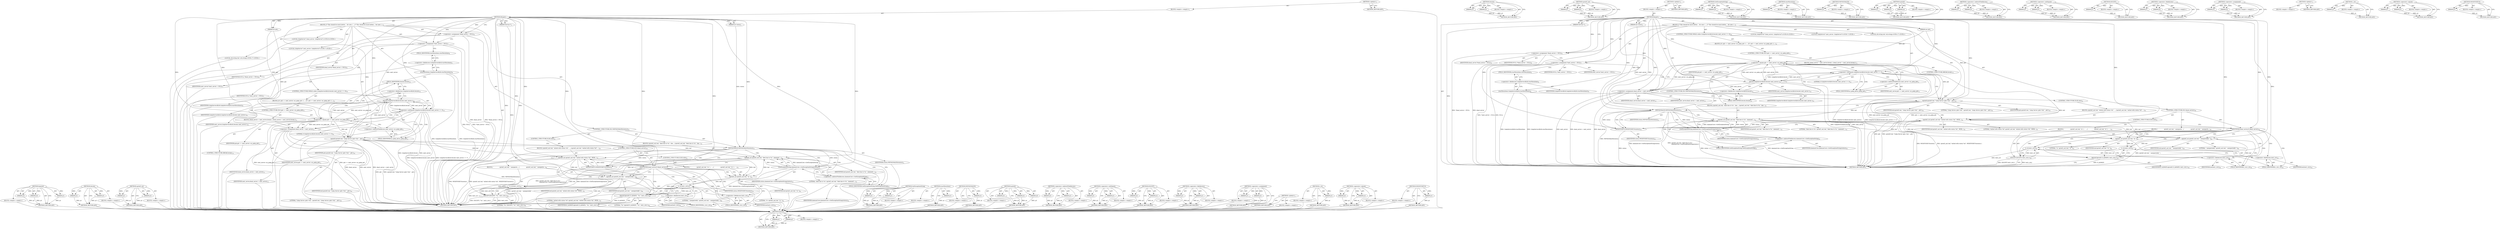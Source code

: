 digraph "WEXITSTATUS" {
vulnerable_188 [label=<(METHOD,dprintf)>];
vulnerable_189 [label=<(PARAM,p1)>];
vulnerable_190 [label=<(PARAM,p2)>];
vulnerable_191 [label=<(BLOCK,&lt;empty&gt;,&lt;empty&gt;)>];
vulnerable_192 [label=<(METHOD_RETURN,ANY)>];
vulnerable_141 [label=<(METHOD,iterate)>];
vulnerable_142 [label=<(PARAM,p1)>];
vulnerable_143 [label=<(PARAM,p2)>];
vulnerable_144 [label=<(BLOCK,&lt;empty&gt;,&lt;empty&gt;)>];
vulnerable_145 [label=<(METHOD_RETURN,ANY)>];
vulnerable_166 [label=<(METHOD,sprintf_cat)>];
vulnerable_167 [label=<(PARAM,p1)>];
vulnerable_168 [label=<(PARAM,p2)>];
vulnerable_169 [label=<(BLOCK,&lt;empty&gt;,&lt;empty&gt;)>];
vulnerable_170 [label=<(METHOD_RETURN,ANY)>];
vulnerable_6 [label=<(METHOD,&lt;global&gt;)<SUB>1</SUB>>];
vulnerable_7 [label=<(BLOCK,&lt;empty&gt;,&lt;empty&gt;)<SUB>1</SUB>>];
vulnerable_8 [label=<(METHOD,Reaper)<SUB>1</SUB>>];
vulnerable_9 [label=<(PARAM,Service *)<SUB>1</SUB>>];
vulnerable_10 [label=<(PARAM,int pid)<SUB>1</SUB>>];
vulnerable_11 [label=<(PARAM,int status)<SUB>1</SUB>>];
vulnerable_12 [label=<(BLOCK,{
	/* This should be much better.... for now, i...,{
	/* This should be much better.... for now, i...)<SUB>2</SUB>>];
vulnerable_13 [label="<(LOCAL,GahpServer* dead_server: GahpServer*)<SUB>6</SUB>>"];
vulnerable_14 [label=<(&lt;operator&gt;.assignment,*dead_server = NULL)<SUB>6</SUB>>];
vulnerable_15 [label=<(IDENTIFIER,dead_server,*dead_server = NULL)<SUB>6</SUB>>];
vulnerable_16 [label=<(IDENTIFIER,NULL,*dead_server = NULL)<SUB>6</SUB>>];
vulnerable_17 [label="<(LOCAL,GahpServer* next_server: GahpServer*)<SUB>7</SUB>>"];
vulnerable_18 [label=<(&lt;operator&gt;.assignment,*next_server = NULL)<SUB>7</SUB>>];
vulnerable_19 [label=<(IDENTIFIER,next_server,*next_server = NULL)<SUB>7</SUB>>];
vulnerable_20 [label=<(IDENTIFIER,NULL,*next_server = NULL)<SUB>7</SUB>>];
vulnerable_21 [label=<(startIterations,GahpServersById.startIterations())<SUB>9</SUB>>];
vulnerable_22 [label=<(&lt;operator&gt;.fieldAccess,GahpServersById.startIterations)<SUB>9</SUB>>];
vulnerable_23 [label=<(IDENTIFIER,GahpServersById,GahpServersById.startIterations())<SUB>9</SUB>>];
vulnerable_24 [label=<(FIELD_IDENTIFIER,startIterations,startIterations)<SUB>9</SUB>>];
vulnerable_25 [label=<(CONTROL_STRUCTURE,WHILE,while (GahpServersById.iterate( next_server ) != 0))<SUB>10</SUB>>];
vulnerable_26 [label=<(&lt;operator&gt;.notEquals,GahpServersById.iterate( next_server ) != 0)<SUB>10</SUB>>];
vulnerable_27 [label=<(iterate,GahpServersById.iterate( next_server ))<SUB>10</SUB>>];
vulnerable_28 [label=<(&lt;operator&gt;.fieldAccess,GahpServersById.iterate)<SUB>10</SUB>>];
vulnerable_29 [label=<(IDENTIFIER,GahpServersById,GahpServersById.iterate( next_server ))<SUB>10</SUB>>];
vulnerable_30 [label=<(FIELD_IDENTIFIER,iterate,iterate)<SUB>10</SUB>>];
vulnerable_31 [label=<(IDENTIFIER,next_server,GahpServersById.iterate( next_server ))<SUB>10</SUB>>];
vulnerable_32 [label=<(LITERAL,0,GahpServersById.iterate( next_server ) != 0)<SUB>10</SUB>>];
vulnerable_33 [label=<(BLOCK,{
		if ( pid == next_server-&gt;m_gahp_pid ) {
			...,{
		if ( pid == next_server-&gt;m_gahp_pid ) {
			...)<SUB>10</SUB>>];
vulnerable_34 [label=<(CONTROL_STRUCTURE,IF,if (pid == next_server-&gt;m_gahp_pid))<SUB>11</SUB>>];
vulnerable_35 [label=<(&lt;operator&gt;.equals,pid == next_server-&gt;m_gahp_pid)<SUB>11</SUB>>];
vulnerable_36 [label=<(IDENTIFIER,pid,pid == next_server-&gt;m_gahp_pid)<SUB>11</SUB>>];
vulnerable_37 [label=<(&lt;operator&gt;.indirectFieldAccess,next_server-&gt;m_gahp_pid)<SUB>11</SUB>>];
vulnerable_38 [label=<(IDENTIFIER,next_server,pid == next_server-&gt;m_gahp_pid)<SUB>11</SUB>>];
vulnerable_39 [label=<(FIELD_IDENTIFIER,m_gahp_pid,m_gahp_pid)<SUB>11</SUB>>];
vulnerable_40 [label=<(BLOCK,{
			dead_server = next_server;
			break;
		},{
			dead_server = next_server;
			break;
		})<SUB>11</SUB>>];
vulnerable_41 [label=<(&lt;operator&gt;.assignment,dead_server = next_server)<SUB>12</SUB>>];
vulnerable_42 [label=<(IDENTIFIER,dead_server,dead_server = next_server)<SUB>12</SUB>>];
vulnerable_43 [label=<(IDENTIFIER,next_server,dead_server = next_server)<SUB>12</SUB>>];
vulnerable_44 [label=<(CONTROL_STRUCTURE,BREAK,break;)<SUB>13</SUB>>];
vulnerable_45 [label="<(LOCAL,std.string buf: std.string)<SUB>17</SUB>>"];
vulnerable_46 [label=<(sprintf,sprintf( buf, &quot;Gahp Server (pid=%d) &quot;, pid ))<SUB>19</SUB>>];
vulnerable_47 [label=<(IDENTIFIER,buf,sprintf( buf, &quot;Gahp Server (pid=%d) &quot;, pid ))<SUB>19</SUB>>];
vulnerable_48 [label=<(LITERAL,&quot;Gahp Server (pid=%d) &quot;,sprintf( buf, &quot;Gahp Server (pid=%d) &quot;, pid ))<SUB>19</SUB>>];
vulnerable_49 [label=<(IDENTIFIER,pid,sprintf( buf, &quot;Gahp Server (pid=%d) &quot;, pid ))<SUB>19</SUB>>];
vulnerable_50 [label=<(CONTROL_STRUCTURE,IF,if (WIFSIGNALED(status)))<SUB>21</SUB>>];
vulnerable_51 [label=<(WIFSIGNALED,WIFSIGNALED(status))<SUB>21</SUB>>];
vulnerable_52 [label=<(IDENTIFIER,status,WIFSIGNALED(status))<SUB>21</SUB>>];
vulnerable_53 [label=<(BLOCK,{
		sprintf_cat( buf, &quot;died due to %s&quot;, 
			dae...,{
		sprintf_cat( buf, &quot;died due to %s&quot;, 
			dae...)<SUB>21</SUB>>];
vulnerable_54 [label=<(sprintf_cat,sprintf_cat( buf, &quot;died due to %s&quot;, 
			daemonC...)<SUB>22</SUB>>];
vulnerable_55 [label=<(IDENTIFIER,buf,sprintf_cat( buf, &quot;died due to %s&quot;, 
			daemonC...)<SUB>22</SUB>>];
vulnerable_56 [label=<(LITERAL,&quot;died due to %s&quot;,sprintf_cat( buf, &quot;died due to %s&quot;, 
			daemonC...)<SUB>22</SUB>>];
vulnerable_57 [label=<(GetExceptionString,daemonCore-&gt;GetExceptionString(status))<SUB>23</SUB>>];
vulnerable_58 [label=<(&lt;operator&gt;.indirectFieldAccess,daemonCore-&gt;GetExceptionString)<SUB>23</SUB>>];
vulnerable_59 [label=<(IDENTIFIER,daemonCore,daemonCore-&gt;GetExceptionString(status))<SUB>23</SUB>>];
vulnerable_60 [label=<(FIELD_IDENTIFIER,GetExceptionString,GetExceptionString)<SUB>23</SUB>>];
vulnerable_61 [label=<(IDENTIFIER,status,daemonCore-&gt;GetExceptionString(status))<SUB>23</SUB>>];
vulnerable_62 [label=<(CONTROL_STRUCTURE,ELSE,else)<SUB>24</SUB>>];
vulnerable_63 [label=<(BLOCK,{
		sprintf_cat( buf, &quot;exited with status %d&quot;, ...,{
		sprintf_cat( buf, &quot;exited with status %d&quot;, ...)<SUB>24</SUB>>];
vulnerable_64 [label=<(sprintf_cat,sprintf_cat( buf, &quot;exited with status %d&quot;, WEXI...)<SUB>25</SUB>>];
vulnerable_65 [label=<(IDENTIFIER,buf,sprintf_cat( buf, &quot;exited with status %d&quot;, WEXI...)<SUB>25</SUB>>];
vulnerable_66 [label=<(LITERAL,&quot;exited with status %d&quot;,sprintf_cat( buf, &quot;exited with status %d&quot;, WEXI...)<SUB>25</SUB>>];
vulnerable_67 [label=<(WEXITSTATUS,WEXITSTATUS(status))<SUB>25</SUB>>];
vulnerable_68 [label=<(IDENTIFIER,status,WEXITSTATUS(status))<SUB>25</SUB>>];
vulnerable_69 [label=<(CONTROL_STRUCTURE,IF,if (dead_server))<SUB>28</SUB>>];
vulnerable_70 [label=<(IDENTIFIER,dead_server,if (dead_server))<SUB>28</SUB>>];
vulnerable_71 [label=<(BLOCK,{
                sprintf_cat( buf, &quot; unexpecte...,{
                sprintf_cat( buf, &quot; unexpecte...)<SUB>28</SUB>>];
vulnerable_72 [label=<(sprintf_cat,sprintf_cat( buf, &quot; unexpectedly&quot; ))<SUB>29</SUB>>];
vulnerable_73 [label=<(IDENTIFIER,buf,sprintf_cat( buf, &quot; unexpectedly&quot; ))<SUB>29</SUB>>];
vulnerable_74 [label=<(LITERAL,&quot; unexpectedly&quot;,sprintf_cat( buf, &quot; unexpectedly&quot; ))<SUB>29</SUB>>];
vulnerable_75 [label=<(EXCEPT,EXCEPT( buf.c_str() ))<SUB>30</SUB>>];
vulnerable_76 [label=<(c_str,buf.c_str())<SUB>30</SUB>>];
vulnerable_77 [label=<(&lt;operator&gt;.fieldAccess,buf.c_str)<SUB>30</SUB>>];
vulnerable_78 [label=<(IDENTIFIER,buf,buf.c_str())<SUB>30</SUB>>];
vulnerable_79 [label=<(FIELD_IDENTIFIER,c_str,c_str)<SUB>30</SUB>>];
vulnerable_80 [label=<(CONTROL_STRUCTURE,ELSE,else)<SUB>31</SUB>>];
vulnerable_81 [label=<(BLOCK,{
                sprintf_cat( buf, &quot;\n&quot; );
   ...,{
                sprintf_cat( buf, &quot;\n&quot; );
   ...)<SUB>31</SUB>>];
vulnerable_82 [label=<(sprintf_cat,sprintf_cat( buf, &quot;\n&quot; ))<SUB>32</SUB>>];
vulnerable_83 [label=<(IDENTIFIER,buf,sprintf_cat( buf, &quot;\n&quot; ))<SUB>32</SUB>>];
vulnerable_84 [label=<(LITERAL,&quot;\n&quot;,sprintf_cat( buf, &quot;\n&quot; ))<SUB>32</SUB>>];
vulnerable_85 [label=<(dprintf,dprintf( D_ALWAYS, buf.c_str() ))<SUB>33</SUB>>];
vulnerable_86 [label=<(IDENTIFIER,D_ALWAYS,dprintf( D_ALWAYS, buf.c_str() ))<SUB>33</SUB>>];
vulnerable_87 [label=<(c_str,buf.c_str())<SUB>33</SUB>>];
vulnerable_88 [label=<(&lt;operator&gt;.fieldAccess,buf.c_str)<SUB>33</SUB>>];
vulnerable_89 [label=<(IDENTIFIER,buf,buf.c_str())<SUB>33</SUB>>];
vulnerable_90 [label=<(FIELD_IDENTIFIER,c_str,c_str)<SUB>33</SUB>>];
vulnerable_91 [label=<(METHOD_RETURN,ANY)<SUB>1</SUB>>];
vulnerable_93 [label=<(METHOD_RETURN,ANY)<SUB>1</SUB>>];
vulnerable_171 [label=<(METHOD,GetExceptionString)>];
vulnerable_172 [label=<(PARAM,p1)>];
vulnerable_173 [label=<(PARAM,p2)>];
vulnerable_174 [label=<(BLOCK,&lt;empty&gt;,&lt;empty&gt;)>];
vulnerable_175 [label=<(METHOD_RETURN,ANY)>];
vulnerable_127 [label=<(METHOD,startIterations)>];
vulnerable_128 [label=<(PARAM,p1)>];
vulnerable_129 [label=<(BLOCK,&lt;empty&gt;,&lt;empty&gt;)>];
vulnerable_130 [label=<(METHOD_RETURN,ANY)>];
vulnerable_162 [label=<(METHOD,WIFSIGNALED)>];
vulnerable_163 [label=<(PARAM,p1)>];
vulnerable_164 [label=<(BLOCK,&lt;empty&gt;,&lt;empty&gt;)>];
vulnerable_165 [label=<(METHOD_RETURN,ANY)>];
vulnerable_156 [label=<(METHOD,sprintf)>];
vulnerable_157 [label=<(PARAM,p1)>];
vulnerable_158 [label=<(PARAM,p2)>];
vulnerable_159 [label=<(PARAM,p3)>];
vulnerable_160 [label=<(BLOCK,&lt;empty&gt;,&lt;empty&gt;)>];
vulnerable_161 [label=<(METHOD_RETURN,ANY)>];
vulnerable_151 [label=<(METHOD,&lt;operator&gt;.indirectFieldAccess)>];
vulnerable_152 [label=<(PARAM,p1)>];
vulnerable_153 [label=<(PARAM,p2)>];
vulnerable_154 [label=<(BLOCK,&lt;empty&gt;,&lt;empty&gt;)>];
vulnerable_155 [label=<(METHOD_RETURN,ANY)>];
vulnerable_136 [label=<(METHOD,&lt;operator&gt;.notEquals)>];
vulnerable_137 [label=<(PARAM,p1)>];
vulnerable_138 [label=<(PARAM,p2)>];
vulnerable_139 [label=<(BLOCK,&lt;empty&gt;,&lt;empty&gt;)>];
vulnerable_140 [label=<(METHOD_RETURN,ANY)>];
vulnerable_180 [label=<(METHOD,EXCEPT)>];
vulnerable_181 [label=<(PARAM,p1)>];
vulnerable_182 [label=<(BLOCK,&lt;empty&gt;,&lt;empty&gt;)>];
vulnerable_183 [label=<(METHOD_RETURN,ANY)>];
vulnerable_131 [label=<(METHOD,&lt;operator&gt;.fieldAccess)>];
vulnerable_132 [label=<(PARAM,p1)>];
vulnerable_133 [label=<(PARAM,p2)>];
vulnerable_134 [label=<(BLOCK,&lt;empty&gt;,&lt;empty&gt;)>];
vulnerable_135 [label=<(METHOD_RETURN,ANY)>];
vulnerable_122 [label=<(METHOD,&lt;operator&gt;.assignment)>];
vulnerable_123 [label=<(PARAM,p1)>];
vulnerable_124 [label=<(PARAM,p2)>];
vulnerable_125 [label=<(BLOCK,&lt;empty&gt;,&lt;empty&gt;)>];
vulnerable_126 [label=<(METHOD_RETURN,ANY)>];
vulnerable_116 [label=<(METHOD,&lt;global&gt;)<SUB>1</SUB>>];
vulnerable_117 [label=<(BLOCK,&lt;empty&gt;,&lt;empty&gt;)>];
vulnerable_118 [label=<(METHOD_RETURN,ANY)>];
vulnerable_184 [label=<(METHOD,c_str)>];
vulnerable_185 [label=<(PARAM,p1)>];
vulnerable_186 [label=<(BLOCK,&lt;empty&gt;,&lt;empty&gt;)>];
vulnerable_187 [label=<(METHOD_RETURN,ANY)>];
vulnerable_146 [label=<(METHOD,&lt;operator&gt;.equals)>];
vulnerable_147 [label=<(PARAM,p1)>];
vulnerable_148 [label=<(PARAM,p2)>];
vulnerable_149 [label=<(BLOCK,&lt;empty&gt;,&lt;empty&gt;)>];
vulnerable_150 [label=<(METHOD_RETURN,ANY)>];
vulnerable_176 [label=<(METHOD,WEXITSTATUS)>];
vulnerable_177 [label=<(PARAM,p1)>];
vulnerable_178 [label=<(BLOCK,&lt;empty&gt;,&lt;empty&gt;)>];
vulnerable_179 [label=<(METHOD_RETURN,ANY)>];
fixed_193 [label=<(METHOD,dprintf)>];
fixed_194 [label=<(PARAM,p1)>];
fixed_195 [label=<(PARAM,p2)>];
fixed_196 [label=<(PARAM,p3)>];
fixed_197 [label=<(BLOCK,&lt;empty&gt;,&lt;empty&gt;)>];
fixed_198 [label=<(METHOD_RETURN,ANY)>];
fixed_145 [label=<(METHOD,iterate)>];
fixed_146 [label=<(PARAM,p1)>];
fixed_147 [label=<(PARAM,p2)>];
fixed_148 [label=<(BLOCK,&lt;empty&gt;,&lt;empty&gt;)>];
fixed_149 [label=<(METHOD_RETURN,ANY)>];
fixed_170 [label=<(METHOD,sprintf_cat)>];
fixed_171 [label=<(PARAM,p1)>];
fixed_172 [label=<(PARAM,p2)>];
fixed_173 [label=<(BLOCK,&lt;empty&gt;,&lt;empty&gt;)>];
fixed_174 [label=<(METHOD_RETURN,ANY)>];
fixed_6 [label=<(METHOD,&lt;global&gt;)<SUB>1</SUB>>];
fixed_7 [label=<(BLOCK,&lt;empty&gt;,&lt;empty&gt;)<SUB>1</SUB>>];
fixed_8 [label=<(METHOD,Reaper)<SUB>1</SUB>>];
fixed_9 [label=<(PARAM,Service *)<SUB>1</SUB>>];
fixed_10 [label=<(PARAM,int pid)<SUB>1</SUB>>];
fixed_11 [label=<(PARAM,int status)<SUB>1</SUB>>];
fixed_12 [label=<(BLOCK,{
	/* This should be much better.... for now, i...,{
	/* This should be much better.... for now, i...)<SUB>2</SUB>>];
fixed_13 [label="<(LOCAL,GahpServer* dead_server: GahpServer*)<SUB>6</SUB>>"];
fixed_14 [label=<(&lt;operator&gt;.assignment,*dead_server = NULL)<SUB>6</SUB>>];
fixed_15 [label=<(IDENTIFIER,dead_server,*dead_server = NULL)<SUB>6</SUB>>];
fixed_16 [label=<(IDENTIFIER,NULL,*dead_server = NULL)<SUB>6</SUB>>];
fixed_17 [label="<(LOCAL,GahpServer* next_server: GahpServer*)<SUB>7</SUB>>"];
fixed_18 [label=<(&lt;operator&gt;.assignment,*next_server = NULL)<SUB>7</SUB>>];
fixed_19 [label=<(IDENTIFIER,next_server,*next_server = NULL)<SUB>7</SUB>>];
fixed_20 [label=<(IDENTIFIER,NULL,*next_server = NULL)<SUB>7</SUB>>];
fixed_21 [label=<(startIterations,GahpServersById.startIterations())<SUB>9</SUB>>];
fixed_22 [label=<(&lt;operator&gt;.fieldAccess,GahpServersById.startIterations)<SUB>9</SUB>>];
fixed_23 [label=<(IDENTIFIER,GahpServersById,GahpServersById.startIterations())<SUB>9</SUB>>];
fixed_24 [label=<(FIELD_IDENTIFIER,startIterations,startIterations)<SUB>9</SUB>>];
fixed_25 [label=<(CONTROL_STRUCTURE,WHILE,while (GahpServersById.iterate( next_server ) != 0))<SUB>10</SUB>>];
fixed_26 [label=<(&lt;operator&gt;.notEquals,GahpServersById.iterate( next_server ) != 0)<SUB>10</SUB>>];
fixed_27 [label=<(iterate,GahpServersById.iterate( next_server ))<SUB>10</SUB>>];
fixed_28 [label=<(&lt;operator&gt;.fieldAccess,GahpServersById.iterate)<SUB>10</SUB>>];
fixed_29 [label=<(IDENTIFIER,GahpServersById,GahpServersById.iterate( next_server ))<SUB>10</SUB>>];
fixed_30 [label=<(FIELD_IDENTIFIER,iterate,iterate)<SUB>10</SUB>>];
fixed_31 [label=<(IDENTIFIER,next_server,GahpServersById.iterate( next_server ))<SUB>10</SUB>>];
fixed_32 [label=<(LITERAL,0,GahpServersById.iterate( next_server ) != 0)<SUB>10</SUB>>];
fixed_33 [label=<(BLOCK,{
		if ( pid == next_server-&gt;m_gahp_pid ) {
			...,{
		if ( pid == next_server-&gt;m_gahp_pid ) {
			...)<SUB>10</SUB>>];
fixed_34 [label=<(CONTROL_STRUCTURE,IF,if (pid == next_server-&gt;m_gahp_pid))<SUB>11</SUB>>];
fixed_35 [label=<(&lt;operator&gt;.equals,pid == next_server-&gt;m_gahp_pid)<SUB>11</SUB>>];
fixed_36 [label=<(IDENTIFIER,pid,pid == next_server-&gt;m_gahp_pid)<SUB>11</SUB>>];
fixed_37 [label=<(&lt;operator&gt;.indirectFieldAccess,next_server-&gt;m_gahp_pid)<SUB>11</SUB>>];
fixed_38 [label=<(IDENTIFIER,next_server,pid == next_server-&gt;m_gahp_pid)<SUB>11</SUB>>];
fixed_39 [label=<(FIELD_IDENTIFIER,m_gahp_pid,m_gahp_pid)<SUB>11</SUB>>];
fixed_40 [label=<(BLOCK,{
			dead_server = next_server;
			break;
		},{
			dead_server = next_server;
			break;
		})<SUB>11</SUB>>];
fixed_41 [label=<(&lt;operator&gt;.assignment,dead_server = next_server)<SUB>12</SUB>>];
fixed_42 [label=<(IDENTIFIER,dead_server,dead_server = next_server)<SUB>12</SUB>>];
fixed_43 [label=<(IDENTIFIER,next_server,dead_server = next_server)<SUB>12</SUB>>];
fixed_44 [label=<(CONTROL_STRUCTURE,BREAK,break;)<SUB>13</SUB>>];
fixed_45 [label="<(LOCAL,std.string buf: std.string)<SUB>17</SUB>>"];
fixed_46 [label=<(sprintf,sprintf( buf, &quot;Gahp Server (pid=%d) &quot;, pid ))<SUB>19</SUB>>];
fixed_47 [label=<(IDENTIFIER,buf,sprintf( buf, &quot;Gahp Server (pid=%d) &quot;, pid ))<SUB>19</SUB>>];
fixed_48 [label=<(LITERAL,&quot;Gahp Server (pid=%d) &quot;,sprintf( buf, &quot;Gahp Server (pid=%d) &quot;, pid ))<SUB>19</SUB>>];
fixed_49 [label=<(IDENTIFIER,pid,sprintf( buf, &quot;Gahp Server (pid=%d) &quot;, pid ))<SUB>19</SUB>>];
fixed_50 [label=<(CONTROL_STRUCTURE,IF,if (WIFSIGNALED(status)))<SUB>21</SUB>>];
fixed_51 [label=<(WIFSIGNALED,WIFSIGNALED(status))<SUB>21</SUB>>];
fixed_52 [label=<(IDENTIFIER,status,WIFSIGNALED(status))<SUB>21</SUB>>];
fixed_53 [label=<(BLOCK,{
		sprintf_cat( buf, &quot;died due to %s&quot;, 
			dae...,{
		sprintf_cat( buf, &quot;died due to %s&quot;, 
			dae...)<SUB>21</SUB>>];
fixed_54 [label=<(sprintf_cat,sprintf_cat( buf, &quot;died due to %s&quot;, 
			daemonC...)<SUB>22</SUB>>];
fixed_55 [label=<(IDENTIFIER,buf,sprintf_cat( buf, &quot;died due to %s&quot;, 
			daemonC...)<SUB>22</SUB>>];
fixed_56 [label=<(LITERAL,&quot;died due to %s&quot;,sprintf_cat( buf, &quot;died due to %s&quot;, 
			daemonC...)<SUB>22</SUB>>];
fixed_57 [label=<(GetExceptionString,daemonCore-&gt;GetExceptionString(status))<SUB>23</SUB>>];
fixed_58 [label=<(&lt;operator&gt;.indirectFieldAccess,daemonCore-&gt;GetExceptionString)<SUB>23</SUB>>];
fixed_59 [label=<(IDENTIFIER,daemonCore,daemonCore-&gt;GetExceptionString(status))<SUB>23</SUB>>];
fixed_60 [label=<(FIELD_IDENTIFIER,GetExceptionString,GetExceptionString)<SUB>23</SUB>>];
fixed_61 [label=<(IDENTIFIER,status,daemonCore-&gt;GetExceptionString(status))<SUB>23</SUB>>];
fixed_62 [label=<(CONTROL_STRUCTURE,ELSE,else)<SUB>24</SUB>>];
fixed_63 [label=<(BLOCK,{
		sprintf_cat( buf, &quot;exited with status %d&quot;, ...,{
		sprintf_cat( buf, &quot;exited with status %d&quot;, ...)<SUB>24</SUB>>];
fixed_64 [label=<(sprintf_cat,sprintf_cat( buf, &quot;exited with status %d&quot;, WEXI...)<SUB>25</SUB>>];
fixed_65 [label=<(IDENTIFIER,buf,sprintf_cat( buf, &quot;exited with status %d&quot;, WEXI...)<SUB>25</SUB>>];
fixed_66 [label=<(LITERAL,&quot;exited with status %d&quot;,sprintf_cat( buf, &quot;exited with status %d&quot;, WEXI...)<SUB>25</SUB>>];
fixed_67 [label=<(WEXITSTATUS,WEXITSTATUS(status))<SUB>25</SUB>>];
fixed_68 [label=<(IDENTIFIER,status,WEXITSTATUS(status))<SUB>25</SUB>>];
fixed_69 [label=<(CONTROL_STRUCTURE,IF,if (dead_server))<SUB>28</SUB>>];
fixed_70 [label=<(IDENTIFIER,dead_server,if (dead_server))<SUB>28</SUB>>];
fixed_71 [label=<(BLOCK,{
                sprintf_cat( buf, &quot; unexpecte...,{
                sprintf_cat( buf, &quot; unexpecte...)<SUB>28</SUB>>];
fixed_72 [label=<(sprintf_cat,sprintf_cat( buf, &quot; unexpectedly&quot; ))<SUB>29</SUB>>];
fixed_73 [label=<(IDENTIFIER,buf,sprintf_cat( buf, &quot; unexpectedly&quot; ))<SUB>29</SUB>>];
fixed_74 [label=<(LITERAL,&quot; unexpectedly&quot;,sprintf_cat( buf, &quot; unexpectedly&quot; ))<SUB>29</SUB>>];
fixed_75 [label=<(EXCEPT,EXCEPT( &quot;%s&quot;, buf.c_str() ))<SUB>30</SUB>>];
fixed_76 [label=<(LITERAL,&quot;%s&quot;,EXCEPT( &quot;%s&quot;, buf.c_str() ))<SUB>30</SUB>>];
fixed_77 [label=<(c_str,buf.c_str())<SUB>30</SUB>>];
fixed_78 [label=<(&lt;operator&gt;.fieldAccess,buf.c_str)<SUB>30</SUB>>];
fixed_79 [label=<(IDENTIFIER,buf,buf.c_str())<SUB>30</SUB>>];
fixed_80 [label=<(FIELD_IDENTIFIER,c_str,c_str)<SUB>30</SUB>>];
fixed_81 [label=<(CONTROL_STRUCTURE,ELSE,else)<SUB>31</SUB>>];
fixed_82 [label=<(BLOCK,{
                sprintf_cat( buf, &quot;\n&quot; );
   ...,{
                sprintf_cat( buf, &quot;\n&quot; );
   ...)<SUB>31</SUB>>];
fixed_83 [label=<(sprintf_cat,sprintf_cat( buf, &quot;\n&quot; ))<SUB>32</SUB>>];
fixed_84 [label=<(IDENTIFIER,buf,sprintf_cat( buf, &quot;\n&quot; ))<SUB>32</SUB>>];
fixed_85 [label=<(LITERAL,&quot;\n&quot;,sprintf_cat( buf, &quot;\n&quot; ))<SUB>32</SUB>>];
fixed_86 [label=<(dprintf,dprintf( D_ALWAYS, &quot;%s&quot;, buf.c_str() ))<SUB>33</SUB>>];
fixed_87 [label=<(IDENTIFIER,D_ALWAYS,dprintf( D_ALWAYS, &quot;%s&quot;, buf.c_str() ))<SUB>33</SUB>>];
fixed_88 [label=<(LITERAL,&quot;%s&quot;,dprintf( D_ALWAYS, &quot;%s&quot;, buf.c_str() ))<SUB>33</SUB>>];
fixed_89 [label=<(c_str,buf.c_str())<SUB>33</SUB>>];
fixed_90 [label=<(&lt;operator&gt;.fieldAccess,buf.c_str)<SUB>33</SUB>>];
fixed_91 [label=<(IDENTIFIER,buf,buf.c_str())<SUB>33</SUB>>];
fixed_92 [label=<(FIELD_IDENTIFIER,c_str,c_str)<SUB>33</SUB>>];
fixed_93 [label=<(METHOD_RETURN,ANY)<SUB>1</SUB>>];
fixed_95 [label=<(METHOD_RETURN,ANY)<SUB>1</SUB>>];
fixed_175 [label=<(METHOD,GetExceptionString)>];
fixed_176 [label=<(PARAM,p1)>];
fixed_177 [label=<(PARAM,p2)>];
fixed_178 [label=<(BLOCK,&lt;empty&gt;,&lt;empty&gt;)>];
fixed_179 [label=<(METHOD_RETURN,ANY)>];
fixed_131 [label=<(METHOD,startIterations)>];
fixed_132 [label=<(PARAM,p1)>];
fixed_133 [label=<(BLOCK,&lt;empty&gt;,&lt;empty&gt;)>];
fixed_134 [label=<(METHOD_RETURN,ANY)>];
fixed_166 [label=<(METHOD,WIFSIGNALED)>];
fixed_167 [label=<(PARAM,p1)>];
fixed_168 [label=<(BLOCK,&lt;empty&gt;,&lt;empty&gt;)>];
fixed_169 [label=<(METHOD_RETURN,ANY)>];
fixed_160 [label=<(METHOD,sprintf)>];
fixed_161 [label=<(PARAM,p1)>];
fixed_162 [label=<(PARAM,p2)>];
fixed_163 [label=<(PARAM,p3)>];
fixed_164 [label=<(BLOCK,&lt;empty&gt;,&lt;empty&gt;)>];
fixed_165 [label=<(METHOD_RETURN,ANY)>];
fixed_155 [label=<(METHOD,&lt;operator&gt;.indirectFieldAccess)>];
fixed_156 [label=<(PARAM,p1)>];
fixed_157 [label=<(PARAM,p2)>];
fixed_158 [label=<(BLOCK,&lt;empty&gt;,&lt;empty&gt;)>];
fixed_159 [label=<(METHOD_RETURN,ANY)>];
fixed_140 [label=<(METHOD,&lt;operator&gt;.notEquals)>];
fixed_141 [label=<(PARAM,p1)>];
fixed_142 [label=<(PARAM,p2)>];
fixed_143 [label=<(BLOCK,&lt;empty&gt;,&lt;empty&gt;)>];
fixed_144 [label=<(METHOD_RETURN,ANY)>];
fixed_184 [label=<(METHOD,EXCEPT)>];
fixed_185 [label=<(PARAM,p1)>];
fixed_186 [label=<(PARAM,p2)>];
fixed_187 [label=<(BLOCK,&lt;empty&gt;,&lt;empty&gt;)>];
fixed_188 [label=<(METHOD_RETURN,ANY)>];
fixed_135 [label=<(METHOD,&lt;operator&gt;.fieldAccess)>];
fixed_136 [label=<(PARAM,p1)>];
fixed_137 [label=<(PARAM,p2)>];
fixed_138 [label=<(BLOCK,&lt;empty&gt;,&lt;empty&gt;)>];
fixed_139 [label=<(METHOD_RETURN,ANY)>];
fixed_126 [label=<(METHOD,&lt;operator&gt;.assignment)>];
fixed_127 [label=<(PARAM,p1)>];
fixed_128 [label=<(PARAM,p2)>];
fixed_129 [label=<(BLOCK,&lt;empty&gt;,&lt;empty&gt;)>];
fixed_130 [label=<(METHOD_RETURN,ANY)>];
fixed_120 [label=<(METHOD,&lt;global&gt;)<SUB>1</SUB>>];
fixed_121 [label=<(BLOCK,&lt;empty&gt;,&lt;empty&gt;)>];
fixed_122 [label=<(METHOD_RETURN,ANY)>];
fixed_189 [label=<(METHOD,c_str)>];
fixed_190 [label=<(PARAM,p1)>];
fixed_191 [label=<(BLOCK,&lt;empty&gt;,&lt;empty&gt;)>];
fixed_192 [label=<(METHOD_RETURN,ANY)>];
fixed_150 [label=<(METHOD,&lt;operator&gt;.equals)>];
fixed_151 [label=<(PARAM,p1)>];
fixed_152 [label=<(PARAM,p2)>];
fixed_153 [label=<(BLOCK,&lt;empty&gt;,&lt;empty&gt;)>];
fixed_154 [label=<(METHOD_RETURN,ANY)>];
fixed_180 [label=<(METHOD,WEXITSTATUS)>];
fixed_181 [label=<(PARAM,p1)>];
fixed_182 [label=<(BLOCK,&lt;empty&gt;,&lt;empty&gt;)>];
fixed_183 [label=<(METHOD_RETURN,ANY)>];
vulnerable_188 -> vulnerable_189  [key=0, label="AST: "];
vulnerable_188 -> vulnerable_189  [key=1, label="DDG: "];
vulnerable_188 -> vulnerable_191  [key=0, label="AST: "];
vulnerable_188 -> vulnerable_190  [key=0, label="AST: "];
vulnerable_188 -> vulnerable_190  [key=1, label="DDG: "];
vulnerable_188 -> vulnerable_192  [key=0, label="AST: "];
vulnerable_188 -> vulnerable_192  [key=1, label="CFG: "];
vulnerable_189 -> vulnerable_192  [key=0, label="DDG: p1"];
vulnerable_190 -> vulnerable_192  [key=0, label="DDG: p2"];
vulnerable_141 -> vulnerable_142  [key=0, label="AST: "];
vulnerable_141 -> vulnerable_142  [key=1, label="DDG: "];
vulnerable_141 -> vulnerable_144  [key=0, label="AST: "];
vulnerable_141 -> vulnerable_143  [key=0, label="AST: "];
vulnerable_141 -> vulnerable_143  [key=1, label="DDG: "];
vulnerable_141 -> vulnerable_145  [key=0, label="AST: "];
vulnerable_141 -> vulnerable_145  [key=1, label="CFG: "];
vulnerable_142 -> vulnerable_145  [key=0, label="DDG: p1"];
vulnerable_143 -> vulnerable_145  [key=0, label="DDG: p2"];
vulnerable_166 -> vulnerable_167  [key=0, label="AST: "];
vulnerable_166 -> vulnerable_167  [key=1, label="DDG: "];
vulnerable_166 -> vulnerable_169  [key=0, label="AST: "];
vulnerable_166 -> vulnerable_168  [key=0, label="AST: "];
vulnerable_166 -> vulnerable_168  [key=1, label="DDG: "];
vulnerable_166 -> vulnerable_170  [key=0, label="AST: "];
vulnerable_166 -> vulnerable_170  [key=1, label="CFG: "];
vulnerable_167 -> vulnerable_170  [key=0, label="DDG: p1"];
vulnerable_168 -> vulnerable_170  [key=0, label="DDG: p2"];
vulnerable_6 -> vulnerable_7  [key=0, label="AST: "];
vulnerable_6 -> vulnerable_93  [key=0, label="AST: "];
vulnerable_6 -> vulnerable_93  [key=1, label="CFG: "];
vulnerable_7 -> vulnerable_8  [key=0, label="AST: "];
vulnerable_8 -> vulnerable_9  [key=0, label="AST: "];
vulnerable_8 -> vulnerable_9  [key=1, label="DDG: "];
vulnerable_8 -> vulnerable_10  [key=0, label="AST: "];
vulnerable_8 -> vulnerable_10  [key=1, label="DDG: "];
vulnerable_8 -> vulnerable_11  [key=0, label="AST: "];
vulnerable_8 -> vulnerable_11  [key=1, label="DDG: "];
vulnerable_8 -> vulnerable_12  [key=0, label="AST: "];
vulnerable_8 -> vulnerable_91  [key=0, label="AST: "];
vulnerable_8 -> vulnerable_14  [key=0, label="CFG: "];
vulnerable_8 -> vulnerable_14  [key=1, label="DDG: "];
vulnerable_8 -> vulnerable_18  [key=0, label="DDG: "];
vulnerable_8 -> vulnerable_46  [key=0, label="DDG: "];
vulnerable_8 -> vulnerable_70  [key=0, label="DDG: "];
vulnerable_8 -> vulnerable_26  [key=0, label="DDG: "];
vulnerable_8 -> vulnerable_51  [key=0, label="DDG: "];
vulnerable_8 -> vulnerable_27  [key=0, label="DDG: "];
vulnerable_8 -> vulnerable_54  [key=0, label="DDG: "];
vulnerable_8 -> vulnerable_72  [key=0, label="DDG: "];
vulnerable_8 -> vulnerable_35  [key=0, label="DDG: "];
vulnerable_8 -> vulnerable_41  [key=0, label="DDG: "];
vulnerable_8 -> vulnerable_57  [key=0, label="DDG: "];
vulnerable_8 -> vulnerable_64  [key=0, label="DDG: "];
vulnerable_8 -> vulnerable_82  [key=0, label="DDG: "];
vulnerable_8 -> vulnerable_85  [key=0, label="DDG: "];
vulnerable_8 -> vulnerable_67  [key=0, label="DDG: "];
vulnerable_9 -> vulnerable_91  [key=0, label="DDG: "];
vulnerable_10 -> vulnerable_46  [key=0, label="DDG: pid"];
vulnerable_10 -> vulnerable_35  [key=0, label="DDG: pid"];
vulnerable_11 -> vulnerable_51  [key=0, label="DDG: status"];
vulnerable_12 -> vulnerable_13  [key=0, label="AST: "];
vulnerable_12 -> vulnerable_14  [key=0, label="AST: "];
vulnerable_12 -> vulnerable_17  [key=0, label="AST: "];
vulnerable_12 -> vulnerable_18  [key=0, label="AST: "];
vulnerable_12 -> vulnerable_21  [key=0, label="AST: "];
vulnerable_12 -> vulnerable_25  [key=0, label="AST: "];
vulnerable_12 -> vulnerable_45  [key=0, label="AST: "];
vulnerable_12 -> vulnerable_46  [key=0, label="AST: "];
vulnerable_12 -> vulnerable_50  [key=0, label="AST: "];
vulnerable_12 -> vulnerable_69  [key=0, label="AST: "];
vulnerable_14 -> vulnerable_15  [key=0, label="AST: "];
vulnerable_14 -> vulnerable_16  [key=0, label="AST: "];
vulnerable_14 -> vulnerable_18  [key=0, label="CFG: "];
vulnerable_14 -> vulnerable_91  [key=0, label="DDG: dead_server"];
vulnerable_14 -> vulnerable_91  [key=1, label="DDG: *dead_server = NULL"];
vulnerable_18 -> vulnerable_19  [key=0, label="AST: "];
vulnerable_18 -> vulnerable_20  [key=0, label="AST: "];
vulnerable_18 -> vulnerable_24  [key=0, label="CFG: "];
vulnerable_18 -> vulnerable_91  [key=0, label="DDG: NULL"];
vulnerable_18 -> vulnerable_91  [key=1, label="DDG: *next_server = NULL"];
vulnerable_18 -> vulnerable_27  [key=0, label="DDG: next_server"];
vulnerable_21 -> vulnerable_22  [key=0, label="AST: "];
vulnerable_21 -> vulnerable_30  [key=0, label="CFG: "];
vulnerable_21 -> vulnerable_91  [key=0, label="DDG: GahpServersById.startIterations"];
vulnerable_21 -> vulnerable_91  [key=1, label="DDG: GahpServersById.startIterations()"];
vulnerable_22 -> vulnerable_23  [key=0, label="AST: "];
vulnerable_22 -> vulnerable_24  [key=0, label="AST: "];
vulnerable_22 -> vulnerable_21  [key=0, label="CFG: "];
vulnerable_24 -> vulnerable_22  [key=0, label="CFG: "];
vulnerable_25 -> vulnerable_26  [key=0, label="AST: "];
vulnerable_25 -> vulnerable_33  [key=0, label="AST: "];
vulnerable_26 -> vulnerable_27  [key=0, label="AST: "];
vulnerable_26 -> vulnerable_32  [key=0, label="AST: "];
vulnerable_26 -> vulnerable_39  [key=0, label="CFG: "];
vulnerable_26 -> vulnerable_39  [key=1, label="CDG: "];
vulnerable_26 -> vulnerable_46  [key=0, label="CFG: "];
vulnerable_26 -> vulnerable_91  [key=0, label="DDG: GahpServersById.iterate( next_server )"];
vulnerable_26 -> vulnerable_91  [key=1, label="DDG: GahpServersById.iterate( next_server ) != 0"];
vulnerable_26 -> vulnerable_37  [key=0, label="CDG: "];
vulnerable_26 -> vulnerable_35  [key=0, label="CDG: "];
vulnerable_27 -> vulnerable_28  [key=0, label="AST: "];
vulnerable_27 -> vulnerable_31  [key=0, label="AST: "];
vulnerable_27 -> vulnerable_26  [key=0, label="CFG: "];
vulnerable_27 -> vulnerable_26  [key=1, label="DDG: GahpServersById.iterate"];
vulnerable_27 -> vulnerable_26  [key=2, label="DDG: next_server"];
vulnerable_27 -> vulnerable_91  [key=0, label="DDG: GahpServersById.iterate"];
vulnerable_27 -> vulnerable_91  [key=1, label="DDG: next_server"];
vulnerable_27 -> vulnerable_35  [key=0, label="DDG: next_server"];
vulnerable_27 -> vulnerable_41  [key=0, label="DDG: next_server"];
vulnerable_28 -> vulnerable_29  [key=0, label="AST: "];
vulnerable_28 -> vulnerable_30  [key=0, label="AST: "];
vulnerable_28 -> vulnerable_27  [key=0, label="CFG: "];
vulnerable_30 -> vulnerable_28  [key=0, label="CFG: "];
vulnerable_33 -> vulnerable_34  [key=0, label="AST: "];
vulnerable_34 -> vulnerable_35  [key=0, label="AST: "];
vulnerable_34 -> vulnerable_40  [key=0, label="AST: "];
vulnerable_35 -> vulnerable_36  [key=0, label="AST: "];
vulnerable_35 -> vulnerable_37  [key=0, label="AST: "];
vulnerable_35 -> vulnerable_30  [key=0, label="CFG: "];
vulnerable_35 -> vulnerable_30  [key=1, label="CDG: "];
vulnerable_35 -> vulnerable_41  [key=0, label="CFG: "];
vulnerable_35 -> vulnerable_41  [key=1, label="DDG: next_server-&gt;m_gahp_pid"];
vulnerable_35 -> vulnerable_41  [key=2, label="CDG: "];
vulnerable_35 -> vulnerable_91  [key=0, label="DDG: next_server-&gt;m_gahp_pid"];
vulnerable_35 -> vulnerable_91  [key=1, label="DDG: pid == next_server-&gt;m_gahp_pid"];
vulnerable_35 -> vulnerable_46  [key=0, label="DDG: pid"];
vulnerable_35 -> vulnerable_27  [key=0, label="DDG: next_server-&gt;m_gahp_pid"];
vulnerable_35 -> vulnerable_27  [key=1, label="CDG: "];
vulnerable_35 -> vulnerable_26  [key=0, label="CDG: "];
vulnerable_35 -> vulnerable_28  [key=0, label="CDG: "];
vulnerable_37 -> vulnerable_38  [key=0, label="AST: "];
vulnerable_37 -> vulnerable_39  [key=0, label="AST: "];
vulnerable_37 -> vulnerable_35  [key=0, label="CFG: "];
vulnerable_39 -> vulnerable_37  [key=0, label="CFG: "];
vulnerable_40 -> vulnerable_41  [key=0, label="AST: "];
vulnerable_40 -> vulnerable_44  [key=0, label="AST: "];
vulnerable_41 -> vulnerable_42  [key=0, label="AST: "];
vulnerable_41 -> vulnerable_43  [key=0, label="AST: "];
vulnerable_41 -> vulnerable_46  [key=0, label="CFG: "];
vulnerable_41 -> vulnerable_91  [key=0, label="DDG: dead_server"];
vulnerable_41 -> vulnerable_91  [key=1, label="DDG: next_server"];
vulnerable_41 -> vulnerable_91  [key=2, label="DDG: dead_server = next_server"];
vulnerable_46 -> vulnerable_47  [key=0, label="AST: "];
vulnerable_46 -> vulnerable_48  [key=0, label="AST: "];
vulnerable_46 -> vulnerable_49  [key=0, label="AST: "];
vulnerable_46 -> vulnerable_51  [key=0, label="CFG: "];
vulnerable_46 -> vulnerable_91  [key=0, label="DDG: pid"];
vulnerable_46 -> vulnerable_91  [key=1, label="DDG: sprintf( buf, &quot;Gahp Server (pid=%d) &quot;, pid )"];
vulnerable_46 -> vulnerable_54  [key=0, label="DDG: buf"];
vulnerable_46 -> vulnerable_64  [key=0, label="DDG: buf"];
vulnerable_50 -> vulnerable_51  [key=0, label="AST: "];
vulnerable_50 -> vulnerable_53  [key=0, label="AST: "];
vulnerable_50 -> vulnerable_62  [key=0, label="AST: "];
vulnerable_51 -> vulnerable_52  [key=0, label="AST: "];
vulnerable_51 -> vulnerable_60  [key=0, label="CFG: "];
vulnerable_51 -> vulnerable_60  [key=1, label="CDG: "];
vulnerable_51 -> vulnerable_67  [key=0, label="CFG: "];
vulnerable_51 -> vulnerable_67  [key=1, label="DDG: status"];
vulnerable_51 -> vulnerable_67  [key=2, label="CDG: "];
vulnerable_51 -> vulnerable_91  [key=0, label="DDG: WIFSIGNALED(status)"];
vulnerable_51 -> vulnerable_57  [key=0, label="DDG: status"];
vulnerable_51 -> vulnerable_57  [key=1, label="CDG: "];
vulnerable_51 -> vulnerable_58  [key=0, label="CDG: "];
vulnerable_51 -> vulnerable_64  [key=0, label="CDG: "];
vulnerable_51 -> vulnerable_54  [key=0, label="CDG: "];
vulnerable_53 -> vulnerable_54  [key=0, label="AST: "];
vulnerable_54 -> vulnerable_55  [key=0, label="AST: "];
vulnerable_54 -> vulnerable_56  [key=0, label="AST: "];
vulnerable_54 -> vulnerable_57  [key=0, label="AST: "];
vulnerable_54 -> vulnerable_70  [key=0, label="CFG: "];
vulnerable_54 -> vulnerable_91  [key=0, label="DDG: daemonCore-&gt;GetExceptionString(status)"];
vulnerable_54 -> vulnerable_91  [key=1, label="DDG: sprintf_cat( buf, &quot;died due to %s&quot;, 
			daemonCore-&gt;GetExceptionString(status) )"];
vulnerable_54 -> vulnerable_72  [key=0, label="DDG: buf"];
vulnerable_54 -> vulnerable_82  [key=0, label="DDG: buf"];
vulnerable_57 -> vulnerable_58  [key=0, label="AST: "];
vulnerable_57 -> vulnerable_61  [key=0, label="AST: "];
vulnerable_57 -> vulnerable_54  [key=0, label="CFG: "];
vulnerable_57 -> vulnerable_54  [key=1, label="DDG: daemonCore-&gt;GetExceptionString"];
vulnerable_57 -> vulnerable_54  [key=2, label="DDG: status"];
vulnerable_57 -> vulnerable_91  [key=0, label="DDG: daemonCore-&gt;GetExceptionString"];
vulnerable_57 -> vulnerable_91  [key=1, label="DDG: status"];
vulnerable_58 -> vulnerable_59  [key=0, label="AST: "];
vulnerable_58 -> vulnerable_60  [key=0, label="AST: "];
vulnerable_58 -> vulnerable_57  [key=0, label="CFG: "];
vulnerable_60 -> vulnerable_58  [key=0, label="CFG: "];
vulnerable_62 -> vulnerable_63  [key=0, label="AST: "];
vulnerable_63 -> vulnerable_64  [key=0, label="AST: "];
vulnerable_64 -> vulnerable_65  [key=0, label="AST: "];
vulnerable_64 -> vulnerable_66  [key=0, label="AST: "];
vulnerable_64 -> vulnerable_67  [key=0, label="AST: "];
vulnerable_64 -> vulnerable_70  [key=0, label="CFG: "];
vulnerable_64 -> vulnerable_91  [key=0, label="DDG: WEXITSTATUS(status)"];
vulnerable_64 -> vulnerable_91  [key=1, label="DDG: sprintf_cat( buf, &quot;exited with status %d&quot;, WEXITSTATUS(status) )"];
vulnerable_64 -> vulnerable_72  [key=0, label="DDG: buf"];
vulnerable_64 -> vulnerable_82  [key=0, label="DDG: buf"];
vulnerable_67 -> vulnerable_68  [key=0, label="AST: "];
vulnerable_67 -> vulnerable_64  [key=0, label="CFG: "];
vulnerable_67 -> vulnerable_64  [key=1, label="DDG: status"];
vulnerable_67 -> vulnerable_91  [key=0, label="DDG: status"];
vulnerable_69 -> vulnerable_70  [key=0, label="AST: "];
vulnerable_69 -> vulnerable_71  [key=0, label="AST: "];
vulnerable_69 -> vulnerable_80  [key=0, label="AST: "];
vulnerable_70 -> vulnerable_72  [key=0, label="CFG: "];
vulnerable_70 -> vulnerable_72  [key=1, label="CDG: "];
vulnerable_70 -> vulnerable_82  [key=0, label="CFG: "];
vulnerable_70 -> vulnerable_82  [key=1, label="CDG: "];
vulnerable_70 -> vulnerable_77  [key=0, label="CDG: "];
vulnerable_70 -> vulnerable_75  [key=0, label="CDG: "];
vulnerable_70 -> vulnerable_85  [key=0, label="CDG: "];
vulnerable_70 -> vulnerable_88  [key=0, label="CDG: "];
vulnerable_70 -> vulnerable_76  [key=0, label="CDG: "];
vulnerable_70 -> vulnerable_87  [key=0, label="CDG: "];
vulnerable_70 -> vulnerable_90  [key=0, label="CDG: "];
vulnerable_70 -> vulnerable_79  [key=0, label="CDG: "];
vulnerable_71 -> vulnerable_72  [key=0, label="AST: "];
vulnerable_71 -> vulnerable_75  [key=0, label="AST: "];
vulnerable_72 -> vulnerable_73  [key=0, label="AST: "];
vulnerable_72 -> vulnerable_74  [key=0, label="AST: "];
vulnerable_72 -> vulnerable_79  [key=0, label="CFG: "];
vulnerable_72 -> vulnerable_91  [key=0, label="DDG: buf"];
vulnerable_72 -> vulnerable_91  [key=1, label="DDG: sprintf_cat( buf, &quot; unexpectedly&quot; )"];
vulnerable_72 -> vulnerable_76  [key=0, label="DDG: buf"];
vulnerable_75 -> vulnerable_76  [key=0, label="AST: "];
vulnerable_75 -> vulnerable_91  [key=0, label="CFG: "];
vulnerable_75 -> vulnerable_91  [key=1, label="DDG: buf.c_str()"];
vulnerable_75 -> vulnerable_91  [key=2, label="DDG: EXCEPT( buf.c_str() )"];
vulnerable_76 -> vulnerable_77  [key=0, label="AST: "];
vulnerable_76 -> vulnerable_75  [key=0, label="CFG: "];
vulnerable_76 -> vulnerable_75  [key=1, label="DDG: buf.c_str"];
vulnerable_76 -> vulnerable_91  [key=0, label="DDG: buf.c_str"];
vulnerable_77 -> vulnerable_78  [key=0, label="AST: "];
vulnerable_77 -> vulnerable_79  [key=0, label="AST: "];
vulnerable_77 -> vulnerable_76  [key=0, label="CFG: "];
vulnerable_79 -> vulnerable_77  [key=0, label="CFG: "];
vulnerable_80 -> vulnerable_81  [key=0, label="AST: "];
vulnerable_81 -> vulnerable_82  [key=0, label="AST: "];
vulnerable_81 -> vulnerable_85  [key=0, label="AST: "];
vulnerable_82 -> vulnerable_83  [key=0, label="AST: "];
vulnerable_82 -> vulnerable_84  [key=0, label="AST: "];
vulnerable_82 -> vulnerable_90  [key=0, label="CFG: "];
vulnerable_82 -> vulnerable_87  [key=0, label="DDG: buf"];
vulnerable_85 -> vulnerable_86  [key=0, label="AST: "];
vulnerable_85 -> vulnerable_87  [key=0, label="AST: "];
vulnerable_85 -> vulnerable_91  [key=0, label="CFG: "];
vulnerable_85 -> vulnerable_91  [key=1, label="DDG: D_ALWAYS"];
vulnerable_87 -> vulnerable_88  [key=0, label="AST: "];
vulnerable_87 -> vulnerable_85  [key=0, label="CFG: "];
vulnerable_87 -> vulnerable_85  [key=1, label="DDG: buf.c_str"];
vulnerable_88 -> vulnerable_89  [key=0, label="AST: "];
vulnerable_88 -> vulnerable_90  [key=0, label="AST: "];
vulnerable_88 -> vulnerable_87  [key=0, label="CFG: "];
vulnerable_90 -> vulnerable_88  [key=0, label="CFG: "];
vulnerable_171 -> vulnerable_172  [key=0, label="AST: "];
vulnerable_171 -> vulnerable_172  [key=1, label="DDG: "];
vulnerable_171 -> vulnerable_174  [key=0, label="AST: "];
vulnerable_171 -> vulnerable_173  [key=0, label="AST: "];
vulnerable_171 -> vulnerable_173  [key=1, label="DDG: "];
vulnerable_171 -> vulnerable_175  [key=0, label="AST: "];
vulnerable_171 -> vulnerable_175  [key=1, label="CFG: "];
vulnerable_172 -> vulnerable_175  [key=0, label="DDG: p1"];
vulnerable_173 -> vulnerable_175  [key=0, label="DDG: p2"];
vulnerable_127 -> vulnerable_128  [key=0, label="AST: "];
vulnerable_127 -> vulnerable_128  [key=1, label="DDG: "];
vulnerable_127 -> vulnerable_129  [key=0, label="AST: "];
vulnerable_127 -> vulnerable_130  [key=0, label="AST: "];
vulnerable_127 -> vulnerable_130  [key=1, label="CFG: "];
vulnerable_128 -> vulnerable_130  [key=0, label="DDG: p1"];
vulnerable_162 -> vulnerable_163  [key=0, label="AST: "];
vulnerable_162 -> vulnerable_163  [key=1, label="DDG: "];
vulnerable_162 -> vulnerable_164  [key=0, label="AST: "];
vulnerable_162 -> vulnerable_165  [key=0, label="AST: "];
vulnerable_162 -> vulnerable_165  [key=1, label="CFG: "];
vulnerable_163 -> vulnerable_165  [key=0, label="DDG: p1"];
vulnerable_156 -> vulnerable_157  [key=0, label="AST: "];
vulnerable_156 -> vulnerable_157  [key=1, label="DDG: "];
vulnerable_156 -> vulnerable_160  [key=0, label="AST: "];
vulnerable_156 -> vulnerable_158  [key=0, label="AST: "];
vulnerable_156 -> vulnerable_158  [key=1, label="DDG: "];
vulnerable_156 -> vulnerable_161  [key=0, label="AST: "];
vulnerable_156 -> vulnerable_161  [key=1, label="CFG: "];
vulnerable_156 -> vulnerable_159  [key=0, label="AST: "];
vulnerable_156 -> vulnerable_159  [key=1, label="DDG: "];
vulnerable_157 -> vulnerable_161  [key=0, label="DDG: p1"];
vulnerable_158 -> vulnerable_161  [key=0, label="DDG: p2"];
vulnerable_159 -> vulnerable_161  [key=0, label="DDG: p3"];
vulnerable_151 -> vulnerable_152  [key=0, label="AST: "];
vulnerable_151 -> vulnerable_152  [key=1, label="DDG: "];
vulnerable_151 -> vulnerable_154  [key=0, label="AST: "];
vulnerable_151 -> vulnerable_153  [key=0, label="AST: "];
vulnerable_151 -> vulnerable_153  [key=1, label="DDG: "];
vulnerable_151 -> vulnerable_155  [key=0, label="AST: "];
vulnerable_151 -> vulnerable_155  [key=1, label="CFG: "];
vulnerable_152 -> vulnerable_155  [key=0, label="DDG: p1"];
vulnerable_153 -> vulnerable_155  [key=0, label="DDG: p2"];
vulnerable_136 -> vulnerable_137  [key=0, label="AST: "];
vulnerable_136 -> vulnerable_137  [key=1, label="DDG: "];
vulnerable_136 -> vulnerable_139  [key=0, label="AST: "];
vulnerable_136 -> vulnerable_138  [key=0, label="AST: "];
vulnerable_136 -> vulnerable_138  [key=1, label="DDG: "];
vulnerable_136 -> vulnerable_140  [key=0, label="AST: "];
vulnerable_136 -> vulnerable_140  [key=1, label="CFG: "];
vulnerable_137 -> vulnerable_140  [key=0, label="DDG: p1"];
vulnerable_138 -> vulnerable_140  [key=0, label="DDG: p2"];
vulnerable_180 -> vulnerable_181  [key=0, label="AST: "];
vulnerable_180 -> vulnerable_181  [key=1, label="DDG: "];
vulnerable_180 -> vulnerable_182  [key=0, label="AST: "];
vulnerable_180 -> vulnerable_183  [key=0, label="AST: "];
vulnerable_180 -> vulnerable_183  [key=1, label="CFG: "];
vulnerable_181 -> vulnerable_183  [key=0, label="DDG: p1"];
vulnerable_131 -> vulnerable_132  [key=0, label="AST: "];
vulnerable_131 -> vulnerable_132  [key=1, label="DDG: "];
vulnerable_131 -> vulnerable_134  [key=0, label="AST: "];
vulnerable_131 -> vulnerable_133  [key=0, label="AST: "];
vulnerable_131 -> vulnerable_133  [key=1, label="DDG: "];
vulnerable_131 -> vulnerable_135  [key=0, label="AST: "];
vulnerable_131 -> vulnerable_135  [key=1, label="CFG: "];
vulnerable_132 -> vulnerable_135  [key=0, label="DDG: p1"];
vulnerable_133 -> vulnerable_135  [key=0, label="DDG: p2"];
vulnerable_122 -> vulnerable_123  [key=0, label="AST: "];
vulnerable_122 -> vulnerable_123  [key=1, label="DDG: "];
vulnerable_122 -> vulnerable_125  [key=0, label="AST: "];
vulnerable_122 -> vulnerable_124  [key=0, label="AST: "];
vulnerable_122 -> vulnerable_124  [key=1, label="DDG: "];
vulnerable_122 -> vulnerable_126  [key=0, label="AST: "];
vulnerable_122 -> vulnerable_126  [key=1, label="CFG: "];
vulnerable_123 -> vulnerable_126  [key=0, label="DDG: p1"];
vulnerable_124 -> vulnerable_126  [key=0, label="DDG: p2"];
vulnerable_116 -> vulnerable_117  [key=0, label="AST: "];
vulnerable_116 -> vulnerable_118  [key=0, label="AST: "];
vulnerable_116 -> vulnerable_118  [key=1, label="CFG: "];
vulnerable_184 -> vulnerable_185  [key=0, label="AST: "];
vulnerable_184 -> vulnerable_185  [key=1, label="DDG: "];
vulnerable_184 -> vulnerable_186  [key=0, label="AST: "];
vulnerable_184 -> vulnerable_187  [key=0, label="AST: "];
vulnerable_184 -> vulnerable_187  [key=1, label="CFG: "];
vulnerable_185 -> vulnerable_187  [key=0, label="DDG: p1"];
vulnerable_146 -> vulnerable_147  [key=0, label="AST: "];
vulnerable_146 -> vulnerable_147  [key=1, label="DDG: "];
vulnerable_146 -> vulnerable_149  [key=0, label="AST: "];
vulnerable_146 -> vulnerable_148  [key=0, label="AST: "];
vulnerable_146 -> vulnerable_148  [key=1, label="DDG: "];
vulnerable_146 -> vulnerable_150  [key=0, label="AST: "];
vulnerable_146 -> vulnerable_150  [key=1, label="CFG: "];
vulnerable_147 -> vulnerable_150  [key=0, label="DDG: p1"];
vulnerable_148 -> vulnerable_150  [key=0, label="DDG: p2"];
vulnerable_176 -> vulnerable_177  [key=0, label="AST: "];
vulnerable_176 -> vulnerable_177  [key=1, label="DDG: "];
vulnerable_176 -> vulnerable_178  [key=0, label="AST: "];
vulnerable_176 -> vulnerable_179  [key=0, label="AST: "];
vulnerable_176 -> vulnerable_179  [key=1, label="CFG: "];
vulnerable_177 -> vulnerable_179  [key=0, label="DDG: p1"];
fixed_193 -> fixed_194  [key=0, label="AST: "];
fixed_193 -> fixed_194  [key=1, label="DDG: "];
fixed_193 -> fixed_197  [key=0, label="AST: "];
fixed_193 -> fixed_195  [key=0, label="AST: "];
fixed_193 -> fixed_195  [key=1, label="DDG: "];
fixed_193 -> fixed_198  [key=0, label="AST: "];
fixed_193 -> fixed_198  [key=1, label="CFG: "];
fixed_193 -> fixed_196  [key=0, label="AST: "];
fixed_193 -> fixed_196  [key=1, label="DDG: "];
fixed_194 -> fixed_198  [key=0, label="DDG: p1"];
fixed_195 -> fixed_198  [key=0, label="DDG: p2"];
fixed_196 -> fixed_198  [key=0, label="DDG: p3"];
fixed_197 -> vulnerable_188  [key=0];
fixed_198 -> vulnerable_188  [key=0];
fixed_145 -> fixed_146  [key=0, label="AST: "];
fixed_145 -> fixed_146  [key=1, label="DDG: "];
fixed_145 -> fixed_148  [key=0, label="AST: "];
fixed_145 -> fixed_147  [key=0, label="AST: "];
fixed_145 -> fixed_147  [key=1, label="DDG: "];
fixed_145 -> fixed_149  [key=0, label="AST: "];
fixed_145 -> fixed_149  [key=1, label="CFG: "];
fixed_146 -> fixed_149  [key=0, label="DDG: p1"];
fixed_147 -> fixed_149  [key=0, label="DDG: p2"];
fixed_148 -> vulnerable_188  [key=0];
fixed_149 -> vulnerable_188  [key=0];
fixed_170 -> fixed_171  [key=0, label="AST: "];
fixed_170 -> fixed_171  [key=1, label="DDG: "];
fixed_170 -> fixed_173  [key=0, label="AST: "];
fixed_170 -> fixed_172  [key=0, label="AST: "];
fixed_170 -> fixed_172  [key=1, label="DDG: "];
fixed_170 -> fixed_174  [key=0, label="AST: "];
fixed_170 -> fixed_174  [key=1, label="CFG: "];
fixed_171 -> fixed_174  [key=0, label="DDG: p1"];
fixed_172 -> fixed_174  [key=0, label="DDG: p2"];
fixed_173 -> vulnerable_188  [key=0];
fixed_174 -> vulnerable_188  [key=0];
fixed_6 -> fixed_7  [key=0, label="AST: "];
fixed_6 -> fixed_95  [key=0, label="AST: "];
fixed_6 -> fixed_95  [key=1, label="CFG: "];
fixed_7 -> fixed_8  [key=0, label="AST: "];
fixed_8 -> fixed_9  [key=0, label="AST: "];
fixed_8 -> fixed_9  [key=1, label="DDG: "];
fixed_8 -> fixed_10  [key=0, label="AST: "];
fixed_8 -> fixed_10  [key=1, label="DDG: "];
fixed_8 -> fixed_11  [key=0, label="AST: "];
fixed_8 -> fixed_11  [key=1, label="DDG: "];
fixed_8 -> fixed_12  [key=0, label="AST: "];
fixed_8 -> fixed_93  [key=0, label="AST: "];
fixed_8 -> fixed_14  [key=0, label="CFG: "];
fixed_8 -> fixed_14  [key=1, label="DDG: "];
fixed_8 -> fixed_18  [key=0, label="DDG: "];
fixed_8 -> fixed_46  [key=0, label="DDG: "];
fixed_8 -> fixed_70  [key=0, label="DDG: "];
fixed_8 -> fixed_26  [key=0, label="DDG: "];
fixed_8 -> fixed_51  [key=0, label="DDG: "];
fixed_8 -> fixed_27  [key=0, label="DDG: "];
fixed_8 -> fixed_54  [key=0, label="DDG: "];
fixed_8 -> fixed_72  [key=0, label="DDG: "];
fixed_8 -> fixed_75  [key=0, label="DDG: "];
fixed_8 -> fixed_35  [key=0, label="DDG: "];
fixed_8 -> fixed_41  [key=0, label="DDG: "];
fixed_8 -> fixed_57  [key=0, label="DDG: "];
fixed_8 -> fixed_64  [key=0, label="DDG: "];
fixed_8 -> fixed_83  [key=0, label="DDG: "];
fixed_8 -> fixed_86  [key=0, label="DDG: "];
fixed_8 -> fixed_67  [key=0, label="DDG: "];
fixed_9 -> fixed_93  [key=0, label="DDG: "];
fixed_10 -> fixed_46  [key=0, label="DDG: pid"];
fixed_10 -> fixed_35  [key=0, label="DDG: pid"];
fixed_11 -> fixed_51  [key=0, label="DDG: status"];
fixed_12 -> fixed_13  [key=0, label="AST: "];
fixed_12 -> fixed_14  [key=0, label="AST: "];
fixed_12 -> fixed_17  [key=0, label="AST: "];
fixed_12 -> fixed_18  [key=0, label="AST: "];
fixed_12 -> fixed_21  [key=0, label="AST: "];
fixed_12 -> fixed_25  [key=0, label="AST: "];
fixed_12 -> fixed_45  [key=0, label="AST: "];
fixed_12 -> fixed_46  [key=0, label="AST: "];
fixed_12 -> fixed_50  [key=0, label="AST: "];
fixed_12 -> fixed_69  [key=0, label="AST: "];
fixed_13 -> vulnerable_188  [key=0];
fixed_14 -> fixed_15  [key=0, label="AST: "];
fixed_14 -> fixed_16  [key=0, label="AST: "];
fixed_14 -> fixed_18  [key=0, label="CFG: "];
fixed_14 -> fixed_93  [key=0, label="DDG: dead_server"];
fixed_14 -> fixed_93  [key=1, label="DDG: *dead_server = NULL"];
fixed_15 -> vulnerable_188  [key=0];
fixed_16 -> vulnerable_188  [key=0];
fixed_17 -> vulnerable_188  [key=0];
fixed_18 -> fixed_19  [key=0, label="AST: "];
fixed_18 -> fixed_20  [key=0, label="AST: "];
fixed_18 -> fixed_24  [key=0, label="CFG: "];
fixed_18 -> fixed_93  [key=0, label="DDG: NULL"];
fixed_18 -> fixed_93  [key=1, label="DDG: *next_server = NULL"];
fixed_18 -> fixed_27  [key=0, label="DDG: next_server"];
fixed_19 -> vulnerable_188  [key=0];
fixed_20 -> vulnerable_188  [key=0];
fixed_21 -> fixed_22  [key=0, label="AST: "];
fixed_21 -> fixed_30  [key=0, label="CFG: "];
fixed_21 -> fixed_93  [key=0, label="DDG: GahpServersById.startIterations"];
fixed_21 -> fixed_93  [key=1, label="DDG: GahpServersById.startIterations()"];
fixed_22 -> fixed_23  [key=0, label="AST: "];
fixed_22 -> fixed_24  [key=0, label="AST: "];
fixed_22 -> fixed_21  [key=0, label="CFG: "];
fixed_23 -> vulnerable_188  [key=0];
fixed_24 -> fixed_22  [key=0, label="CFG: "];
fixed_25 -> fixed_26  [key=0, label="AST: "];
fixed_25 -> fixed_33  [key=0, label="AST: "];
fixed_26 -> fixed_27  [key=0, label="AST: "];
fixed_26 -> fixed_32  [key=0, label="AST: "];
fixed_26 -> fixed_39  [key=0, label="CFG: "];
fixed_26 -> fixed_39  [key=1, label="CDG: "];
fixed_26 -> fixed_46  [key=0, label="CFG: "];
fixed_26 -> fixed_93  [key=0, label="DDG: GahpServersById.iterate( next_server )"];
fixed_26 -> fixed_93  [key=1, label="DDG: GahpServersById.iterate( next_server ) != 0"];
fixed_26 -> fixed_37  [key=0, label="CDG: "];
fixed_26 -> fixed_35  [key=0, label="CDG: "];
fixed_27 -> fixed_28  [key=0, label="AST: "];
fixed_27 -> fixed_31  [key=0, label="AST: "];
fixed_27 -> fixed_26  [key=0, label="CFG: "];
fixed_27 -> fixed_26  [key=1, label="DDG: GahpServersById.iterate"];
fixed_27 -> fixed_26  [key=2, label="DDG: next_server"];
fixed_27 -> fixed_93  [key=0, label="DDG: GahpServersById.iterate"];
fixed_27 -> fixed_93  [key=1, label="DDG: next_server"];
fixed_27 -> fixed_35  [key=0, label="DDG: next_server"];
fixed_27 -> fixed_41  [key=0, label="DDG: next_server"];
fixed_28 -> fixed_29  [key=0, label="AST: "];
fixed_28 -> fixed_30  [key=0, label="AST: "];
fixed_28 -> fixed_27  [key=0, label="CFG: "];
fixed_29 -> vulnerable_188  [key=0];
fixed_30 -> fixed_28  [key=0, label="CFG: "];
fixed_31 -> vulnerable_188  [key=0];
fixed_32 -> vulnerable_188  [key=0];
fixed_33 -> fixed_34  [key=0, label="AST: "];
fixed_34 -> fixed_35  [key=0, label="AST: "];
fixed_34 -> fixed_40  [key=0, label="AST: "];
fixed_35 -> fixed_36  [key=0, label="AST: "];
fixed_35 -> fixed_37  [key=0, label="AST: "];
fixed_35 -> fixed_30  [key=0, label="CFG: "];
fixed_35 -> fixed_30  [key=1, label="CDG: "];
fixed_35 -> fixed_41  [key=0, label="CFG: "];
fixed_35 -> fixed_41  [key=1, label="DDG: next_server-&gt;m_gahp_pid"];
fixed_35 -> fixed_41  [key=2, label="CDG: "];
fixed_35 -> fixed_93  [key=0, label="DDG: next_server-&gt;m_gahp_pid"];
fixed_35 -> fixed_93  [key=1, label="DDG: pid == next_server-&gt;m_gahp_pid"];
fixed_35 -> fixed_46  [key=0, label="DDG: pid"];
fixed_35 -> fixed_27  [key=0, label="DDG: next_server-&gt;m_gahp_pid"];
fixed_35 -> fixed_27  [key=1, label="CDG: "];
fixed_35 -> fixed_26  [key=0, label="CDG: "];
fixed_35 -> fixed_28  [key=0, label="CDG: "];
fixed_36 -> vulnerable_188  [key=0];
fixed_37 -> fixed_38  [key=0, label="AST: "];
fixed_37 -> fixed_39  [key=0, label="AST: "];
fixed_37 -> fixed_35  [key=0, label="CFG: "];
fixed_38 -> vulnerable_188  [key=0];
fixed_39 -> fixed_37  [key=0, label="CFG: "];
fixed_40 -> fixed_41  [key=0, label="AST: "];
fixed_40 -> fixed_44  [key=0, label="AST: "];
fixed_41 -> fixed_42  [key=0, label="AST: "];
fixed_41 -> fixed_43  [key=0, label="AST: "];
fixed_41 -> fixed_46  [key=0, label="CFG: "];
fixed_41 -> fixed_93  [key=0, label="DDG: dead_server"];
fixed_41 -> fixed_93  [key=1, label="DDG: next_server"];
fixed_41 -> fixed_93  [key=2, label="DDG: dead_server = next_server"];
fixed_42 -> vulnerable_188  [key=0];
fixed_43 -> vulnerable_188  [key=0];
fixed_44 -> vulnerable_188  [key=0];
fixed_45 -> vulnerable_188  [key=0];
fixed_46 -> fixed_47  [key=0, label="AST: "];
fixed_46 -> fixed_48  [key=0, label="AST: "];
fixed_46 -> fixed_49  [key=0, label="AST: "];
fixed_46 -> fixed_51  [key=0, label="CFG: "];
fixed_46 -> fixed_93  [key=0, label="DDG: pid"];
fixed_46 -> fixed_93  [key=1, label="DDG: sprintf( buf, &quot;Gahp Server (pid=%d) &quot;, pid )"];
fixed_46 -> fixed_54  [key=0, label="DDG: buf"];
fixed_46 -> fixed_64  [key=0, label="DDG: buf"];
fixed_47 -> vulnerable_188  [key=0];
fixed_48 -> vulnerable_188  [key=0];
fixed_49 -> vulnerable_188  [key=0];
fixed_50 -> fixed_51  [key=0, label="AST: "];
fixed_50 -> fixed_53  [key=0, label="AST: "];
fixed_50 -> fixed_62  [key=0, label="AST: "];
fixed_51 -> fixed_52  [key=0, label="AST: "];
fixed_51 -> fixed_60  [key=0, label="CFG: "];
fixed_51 -> fixed_60  [key=1, label="CDG: "];
fixed_51 -> fixed_67  [key=0, label="CFG: "];
fixed_51 -> fixed_67  [key=1, label="DDG: status"];
fixed_51 -> fixed_67  [key=2, label="CDG: "];
fixed_51 -> fixed_93  [key=0, label="DDG: WIFSIGNALED(status)"];
fixed_51 -> fixed_57  [key=0, label="DDG: status"];
fixed_51 -> fixed_57  [key=1, label="CDG: "];
fixed_51 -> fixed_64  [key=0, label="CDG: "];
fixed_51 -> fixed_54  [key=0, label="CDG: "];
fixed_51 -> fixed_58  [key=0, label="CDG: "];
fixed_52 -> vulnerable_188  [key=0];
fixed_53 -> fixed_54  [key=0, label="AST: "];
fixed_54 -> fixed_55  [key=0, label="AST: "];
fixed_54 -> fixed_56  [key=0, label="AST: "];
fixed_54 -> fixed_57  [key=0, label="AST: "];
fixed_54 -> fixed_70  [key=0, label="CFG: "];
fixed_54 -> fixed_93  [key=0, label="DDG: daemonCore-&gt;GetExceptionString(status)"];
fixed_54 -> fixed_93  [key=1, label="DDG: sprintf_cat( buf, &quot;died due to %s&quot;, 
			daemonCore-&gt;GetExceptionString(status) )"];
fixed_54 -> fixed_72  [key=0, label="DDG: buf"];
fixed_54 -> fixed_83  [key=0, label="DDG: buf"];
fixed_55 -> vulnerable_188  [key=0];
fixed_56 -> vulnerable_188  [key=0];
fixed_57 -> fixed_58  [key=0, label="AST: "];
fixed_57 -> fixed_61  [key=0, label="AST: "];
fixed_57 -> fixed_54  [key=0, label="CFG: "];
fixed_57 -> fixed_54  [key=1, label="DDG: daemonCore-&gt;GetExceptionString"];
fixed_57 -> fixed_54  [key=2, label="DDG: status"];
fixed_57 -> fixed_93  [key=0, label="DDG: daemonCore-&gt;GetExceptionString"];
fixed_57 -> fixed_93  [key=1, label="DDG: status"];
fixed_58 -> fixed_59  [key=0, label="AST: "];
fixed_58 -> fixed_60  [key=0, label="AST: "];
fixed_58 -> fixed_57  [key=0, label="CFG: "];
fixed_59 -> vulnerable_188  [key=0];
fixed_60 -> fixed_58  [key=0, label="CFG: "];
fixed_61 -> vulnerable_188  [key=0];
fixed_62 -> fixed_63  [key=0, label="AST: "];
fixed_63 -> fixed_64  [key=0, label="AST: "];
fixed_64 -> fixed_65  [key=0, label="AST: "];
fixed_64 -> fixed_66  [key=0, label="AST: "];
fixed_64 -> fixed_67  [key=0, label="AST: "];
fixed_64 -> fixed_70  [key=0, label="CFG: "];
fixed_64 -> fixed_93  [key=0, label="DDG: WEXITSTATUS(status)"];
fixed_64 -> fixed_93  [key=1, label="DDG: sprintf_cat( buf, &quot;exited with status %d&quot;, WEXITSTATUS(status) )"];
fixed_64 -> fixed_72  [key=0, label="DDG: buf"];
fixed_64 -> fixed_83  [key=0, label="DDG: buf"];
fixed_65 -> vulnerable_188  [key=0];
fixed_66 -> vulnerable_188  [key=0];
fixed_67 -> fixed_68  [key=0, label="AST: "];
fixed_67 -> fixed_64  [key=0, label="CFG: "];
fixed_67 -> fixed_64  [key=1, label="DDG: status"];
fixed_67 -> fixed_93  [key=0, label="DDG: status"];
fixed_68 -> vulnerable_188  [key=0];
fixed_69 -> fixed_70  [key=0, label="AST: "];
fixed_69 -> fixed_71  [key=0, label="AST: "];
fixed_69 -> fixed_81  [key=0, label="AST: "];
fixed_70 -> fixed_72  [key=0, label="CFG: "];
fixed_70 -> fixed_72  [key=1, label="CDG: "];
fixed_70 -> fixed_83  [key=0, label="CFG: "];
fixed_70 -> fixed_83  [key=1, label="CDG: "];
fixed_70 -> fixed_77  [key=0, label="CDG: "];
fixed_70 -> fixed_89  [key=0, label="CDG: "];
fixed_70 -> fixed_75  [key=0, label="CDG: "];
fixed_70 -> fixed_92  [key=0, label="CDG: "];
fixed_70 -> fixed_90  [key=0, label="CDG: "];
fixed_70 -> fixed_80  [key=0, label="CDG: "];
fixed_70 -> fixed_78  [key=0, label="CDG: "];
fixed_70 -> fixed_86  [key=0, label="CDG: "];
fixed_71 -> fixed_72  [key=0, label="AST: "];
fixed_71 -> fixed_75  [key=0, label="AST: "];
fixed_72 -> fixed_73  [key=0, label="AST: "];
fixed_72 -> fixed_74  [key=0, label="AST: "];
fixed_72 -> fixed_80  [key=0, label="CFG: "];
fixed_72 -> fixed_93  [key=0, label="DDG: buf"];
fixed_72 -> fixed_93  [key=1, label="DDG: sprintf_cat( buf, &quot; unexpectedly&quot; )"];
fixed_72 -> fixed_77  [key=0, label="DDG: buf"];
fixed_73 -> vulnerable_188  [key=0];
fixed_74 -> vulnerable_188  [key=0];
fixed_75 -> fixed_76  [key=0, label="AST: "];
fixed_75 -> fixed_77  [key=0, label="AST: "];
fixed_75 -> fixed_93  [key=0, label="CFG: "];
fixed_75 -> fixed_93  [key=1, label="DDG: buf.c_str()"];
fixed_75 -> fixed_93  [key=2, label="DDG: EXCEPT( &quot;%s&quot;, buf.c_str() )"];
fixed_76 -> vulnerable_188  [key=0];
fixed_77 -> fixed_78  [key=0, label="AST: "];
fixed_77 -> fixed_75  [key=0, label="CFG: "];
fixed_77 -> fixed_75  [key=1, label="DDG: buf.c_str"];
fixed_77 -> fixed_93  [key=0, label="DDG: buf.c_str"];
fixed_78 -> fixed_79  [key=0, label="AST: "];
fixed_78 -> fixed_80  [key=0, label="AST: "];
fixed_78 -> fixed_77  [key=0, label="CFG: "];
fixed_79 -> vulnerable_188  [key=0];
fixed_80 -> fixed_78  [key=0, label="CFG: "];
fixed_81 -> fixed_82  [key=0, label="AST: "];
fixed_82 -> fixed_83  [key=0, label="AST: "];
fixed_82 -> fixed_86  [key=0, label="AST: "];
fixed_83 -> fixed_84  [key=0, label="AST: "];
fixed_83 -> fixed_85  [key=0, label="AST: "];
fixed_83 -> fixed_92  [key=0, label="CFG: "];
fixed_83 -> fixed_89  [key=0, label="DDG: buf"];
fixed_84 -> vulnerable_188  [key=0];
fixed_85 -> vulnerable_188  [key=0];
fixed_86 -> fixed_87  [key=0, label="AST: "];
fixed_86 -> fixed_88  [key=0, label="AST: "];
fixed_86 -> fixed_89  [key=0, label="AST: "];
fixed_86 -> fixed_93  [key=0, label="CFG: "];
fixed_86 -> fixed_93  [key=1, label="DDG: D_ALWAYS"];
fixed_87 -> vulnerable_188  [key=0];
fixed_88 -> vulnerable_188  [key=0];
fixed_89 -> fixed_90  [key=0, label="AST: "];
fixed_89 -> fixed_86  [key=0, label="CFG: "];
fixed_89 -> fixed_86  [key=1, label="DDG: buf.c_str"];
fixed_90 -> fixed_91  [key=0, label="AST: "];
fixed_90 -> fixed_92  [key=0, label="AST: "];
fixed_90 -> fixed_89  [key=0, label="CFG: "];
fixed_91 -> vulnerable_188  [key=0];
fixed_92 -> fixed_90  [key=0, label="CFG: "];
fixed_93 -> vulnerable_188  [key=0];
fixed_95 -> vulnerable_188  [key=0];
fixed_175 -> fixed_176  [key=0, label="AST: "];
fixed_175 -> fixed_176  [key=1, label="DDG: "];
fixed_175 -> fixed_178  [key=0, label="AST: "];
fixed_175 -> fixed_177  [key=0, label="AST: "];
fixed_175 -> fixed_177  [key=1, label="DDG: "];
fixed_175 -> fixed_179  [key=0, label="AST: "];
fixed_175 -> fixed_179  [key=1, label="CFG: "];
fixed_176 -> fixed_179  [key=0, label="DDG: p1"];
fixed_177 -> fixed_179  [key=0, label="DDG: p2"];
fixed_178 -> vulnerable_188  [key=0];
fixed_179 -> vulnerable_188  [key=0];
fixed_131 -> fixed_132  [key=0, label="AST: "];
fixed_131 -> fixed_132  [key=1, label="DDG: "];
fixed_131 -> fixed_133  [key=0, label="AST: "];
fixed_131 -> fixed_134  [key=0, label="AST: "];
fixed_131 -> fixed_134  [key=1, label="CFG: "];
fixed_132 -> fixed_134  [key=0, label="DDG: p1"];
fixed_133 -> vulnerable_188  [key=0];
fixed_134 -> vulnerable_188  [key=0];
fixed_166 -> fixed_167  [key=0, label="AST: "];
fixed_166 -> fixed_167  [key=1, label="DDG: "];
fixed_166 -> fixed_168  [key=0, label="AST: "];
fixed_166 -> fixed_169  [key=0, label="AST: "];
fixed_166 -> fixed_169  [key=1, label="CFG: "];
fixed_167 -> fixed_169  [key=0, label="DDG: p1"];
fixed_168 -> vulnerable_188  [key=0];
fixed_169 -> vulnerable_188  [key=0];
fixed_160 -> fixed_161  [key=0, label="AST: "];
fixed_160 -> fixed_161  [key=1, label="DDG: "];
fixed_160 -> fixed_164  [key=0, label="AST: "];
fixed_160 -> fixed_162  [key=0, label="AST: "];
fixed_160 -> fixed_162  [key=1, label="DDG: "];
fixed_160 -> fixed_165  [key=0, label="AST: "];
fixed_160 -> fixed_165  [key=1, label="CFG: "];
fixed_160 -> fixed_163  [key=0, label="AST: "];
fixed_160 -> fixed_163  [key=1, label="DDG: "];
fixed_161 -> fixed_165  [key=0, label="DDG: p1"];
fixed_162 -> fixed_165  [key=0, label="DDG: p2"];
fixed_163 -> fixed_165  [key=0, label="DDG: p3"];
fixed_164 -> vulnerable_188  [key=0];
fixed_165 -> vulnerable_188  [key=0];
fixed_155 -> fixed_156  [key=0, label="AST: "];
fixed_155 -> fixed_156  [key=1, label="DDG: "];
fixed_155 -> fixed_158  [key=0, label="AST: "];
fixed_155 -> fixed_157  [key=0, label="AST: "];
fixed_155 -> fixed_157  [key=1, label="DDG: "];
fixed_155 -> fixed_159  [key=0, label="AST: "];
fixed_155 -> fixed_159  [key=1, label="CFG: "];
fixed_156 -> fixed_159  [key=0, label="DDG: p1"];
fixed_157 -> fixed_159  [key=0, label="DDG: p2"];
fixed_158 -> vulnerable_188  [key=0];
fixed_159 -> vulnerable_188  [key=0];
fixed_140 -> fixed_141  [key=0, label="AST: "];
fixed_140 -> fixed_141  [key=1, label="DDG: "];
fixed_140 -> fixed_143  [key=0, label="AST: "];
fixed_140 -> fixed_142  [key=0, label="AST: "];
fixed_140 -> fixed_142  [key=1, label="DDG: "];
fixed_140 -> fixed_144  [key=0, label="AST: "];
fixed_140 -> fixed_144  [key=1, label="CFG: "];
fixed_141 -> fixed_144  [key=0, label="DDG: p1"];
fixed_142 -> fixed_144  [key=0, label="DDG: p2"];
fixed_143 -> vulnerable_188  [key=0];
fixed_144 -> vulnerable_188  [key=0];
fixed_184 -> fixed_185  [key=0, label="AST: "];
fixed_184 -> fixed_185  [key=1, label="DDG: "];
fixed_184 -> fixed_187  [key=0, label="AST: "];
fixed_184 -> fixed_186  [key=0, label="AST: "];
fixed_184 -> fixed_186  [key=1, label="DDG: "];
fixed_184 -> fixed_188  [key=0, label="AST: "];
fixed_184 -> fixed_188  [key=1, label="CFG: "];
fixed_185 -> fixed_188  [key=0, label="DDG: p1"];
fixed_186 -> fixed_188  [key=0, label="DDG: p2"];
fixed_187 -> vulnerable_188  [key=0];
fixed_188 -> vulnerable_188  [key=0];
fixed_135 -> fixed_136  [key=0, label="AST: "];
fixed_135 -> fixed_136  [key=1, label="DDG: "];
fixed_135 -> fixed_138  [key=0, label="AST: "];
fixed_135 -> fixed_137  [key=0, label="AST: "];
fixed_135 -> fixed_137  [key=1, label="DDG: "];
fixed_135 -> fixed_139  [key=0, label="AST: "];
fixed_135 -> fixed_139  [key=1, label="CFG: "];
fixed_136 -> fixed_139  [key=0, label="DDG: p1"];
fixed_137 -> fixed_139  [key=0, label="DDG: p2"];
fixed_138 -> vulnerable_188  [key=0];
fixed_139 -> vulnerable_188  [key=0];
fixed_126 -> fixed_127  [key=0, label="AST: "];
fixed_126 -> fixed_127  [key=1, label="DDG: "];
fixed_126 -> fixed_129  [key=0, label="AST: "];
fixed_126 -> fixed_128  [key=0, label="AST: "];
fixed_126 -> fixed_128  [key=1, label="DDG: "];
fixed_126 -> fixed_130  [key=0, label="AST: "];
fixed_126 -> fixed_130  [key=1, label="CFG: "];
fixed_127 -> fixed_130  [key=0, label="DDG: p1"];
fixed_128 -> fixed_130  [key=0, label="DDG: p2"];
fixed_129 -> vulnerable_188  [key=0];
fixed_130 -> vulnerable_188  [key=0];
fixed_120 -> fixed_121  [key=0, label="AST: "];
fixed_120 -> fixed_122  [key=0, label="AST: "];
fixed_120 -> fixed_122  [key=1, label="CFG: "];
fixed_121 -> vulnerable_188  [key=0];
fixed_122 -> vulnerable_188  [key=0];
fixed_189 -> fixed_190  [key=0, label="AST: "];
fixed_189 -> fixed_190  [key=1, label="DDG: "];
fixed_189 -> fixed_191  [key=0, label="AST: "];
fixed_189 -> fixed_192  [key=0, label="AST: "];
fixed_189 -> fixed_192  [key=1, label="CFG: "];
fixed_190 -> fixed_192  [key=0, label="DDG: p1"];
fixed_191 -> vulnerable_188  [key=0];
fixed_192 -> vulnerable_188  [key=0];
fixed_150 -> fixed_151  [key=0, label="AST: "];
fixed_150 -> fixed_151  [key=1, label="DDG: "];
fixed_150 -> fixed_153  [key=0, label="AST: "];
fixed_150 -> fixed_152  [key=0, label="AST: "];
fixed_150 -> fixed_152  [key=1, label="DDG: "];
fixed_150 -> fixed_154  [key=0, label="AST: "];
fixed_150 -> fixed_154  [key=1, label="CFG: "];
fixed_151 -> fixed_154  [key=0, label="DDG: p1"];
fixed_152 -> fixed_154  [key=0, label="DDG: p2"];
fixed_153 -> vulnerable_188  [key=0];
fixed_154 -> vulnerable_188  [key=0];
fixed_180 -> fixed_181  [key=0, label="AST: "];
fixed_180 -> fixed_181  [key=1, label="DDG: "];
fixed_180 -> fixed_182  [key=0, label="AST: "];
fixed_180 -> fixed_183  [key=0, label="AST: "];
fixed_180 -> fixed_183  [key=1, label="CFG: "];
fixed_181 -> fixed_183  [key=0, label="DDG: p1"];
fixed_182 -> vulnerable_188  [key=0];
fixed_183 -> vulnerable_188  [key=0];
}
